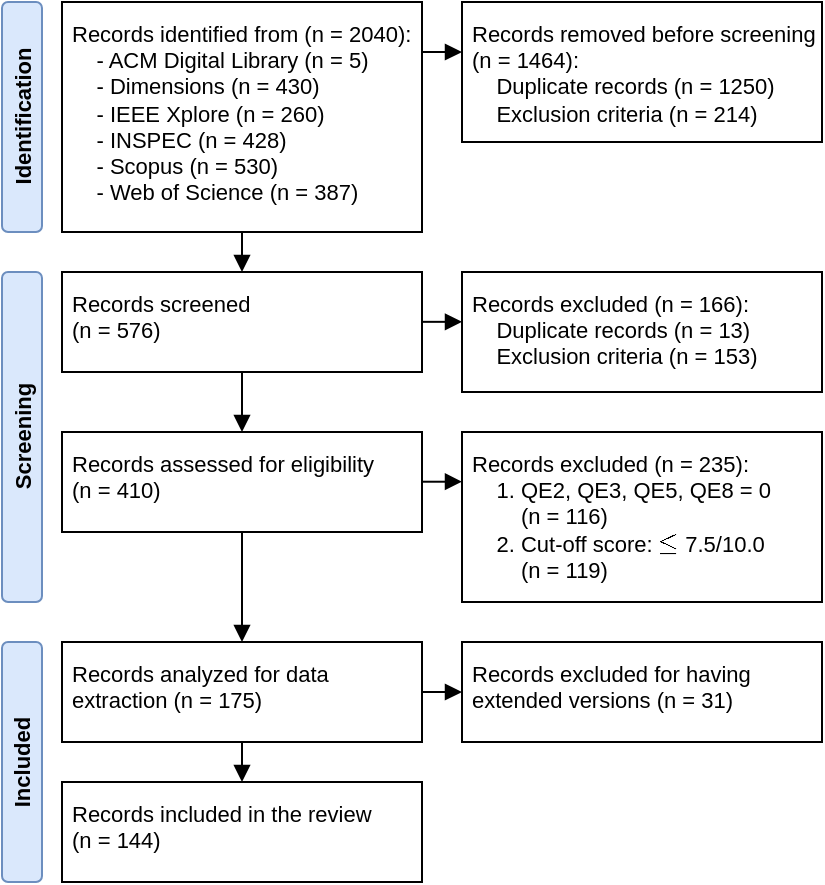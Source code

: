 <mxfile version="19.0.3" type="device"><diagram id="-SvZJyCZ2oTWPze2D8M6" name="selection"><mxGraphModel dx="865" dy="534" grid="1" gridSize="5" guides="1" tooltips="1" connect="1" arrows="1" fold="1" page="1" pageScale="1" pageWidth="827" pageHeight="1169" math="1" shadow="0"><root><mxCell id="0"/><mxCell id="1" parent="0"/><mxCell id="rofuksAHTLjdw5w64DGp-1" value="&lt;b style=&quot;font-size: 11px;&quot;&gt;Identification&lt;/b&gt;" style="rounded=1;whiteSpace=wrap;html=1;rotation=-90;fontSize=11;fillColor=#dae8fc;strokeColor=#6c8ebf;" parent="1" vertex="1"><mxGeometry x="-27.5" y="67.5" width="115" height="20" as="geometry"/></mxCell><mxCell id="rofuksAHTLjdw5w64DGp-8" style="edgeStyle=orthogonalEdgeStyle;rounded=0;orthogonalLoop=1;jettySize=auto;html=1;exitX=0.5;exitY=1;exitDx=0;exitDy=0;entryX=0.5;entryY=0;entryDx=0;entryDy=0;fontSize=11;endArrow=block;endFill=1;" parent="1" source="rofuksAHTLjdw5w64DGp-2" target="rofuksAHTLjdw5w64DGp-5" edge="1"><mxGeometry relative="1" as="geometry"/></mxCell><mxCell id="rofuksAHTLjdw5w64DGp-2" value="Records identified from (n = 2040):&lt;br style=&quot;font-size: 11px&quot;&gt;&amp;nbsp; &amp;nbsp; - ACM Digital Library (n = 5)&lt;br style=&quot;font-size: 11px&quot;&gt;&amp;nbsp; &amp;nbsp; - Dimensions (n = 430)&lt;br style=&quot;font-size: 11px&quot;&gt;&amp;nbsp; &amp;nbsp; - IEEE Xplore (n = 260)&lt;br style=&quot;font-size: 11px&quot;&gt;&amp;nbsp; &amp;nbsp; - INSPEC (n = 428)&lt;br style=&quot;font-size: 11px&quot;&gt;&amp;nbsp; &amp;nbsp; - Scopus (n = 530)&lt;br style=&quot;font-size: 11px&quot;&gt;&amp;nbsp; &amp;nbsp; - Web of Science (n = 387)" style="rounded=0;whiteSpace=wrap;html=1;align=left;spacing=5;fontSize=11;verticalAlign=top;" parent="1" vertex="1"><mxGeometry x="50" y="20" width="180" height="115" as="geometry"/></mxCell><mxCell id="rofuksAHTLjdw5w64DGp-3" value="Records removed before screening (n = 1464):&lt;br style=&quot;font-size: 11px&quot;&gt;&amp;nbsp; &amp;nbsp; Duplicate records (n = 1250)&lt;br style=&quot;font-size: 11px&quot;&gt;&amp;nbsp; &amp;nbsp; Exclusion criteria (n = 214)" style="rounded=0;whiteSpace=wrap;html=1;align=left;spacing=5;fontSize=11;verticalAlign=top;" parent="1" vertex="1"><mxGeometry x="250" y="20" width="180" height="70" as="geometry"/></mxCell><mxCell id="rofuksAHTLjdw5w64DGp-12" style="edgeStyle=orthogonalEdgeStyle;rounded=0;orthogonalLoop=1;jettySize=auto;html=1;exitX=0.5;exitY=1;exitDx=0;exitDy=0;entryX=0.5;entryY=0;entryDx=0;entryDy=0;fontSize=11;endArrow=block;endFill=1;" parent="1" source="rofuksAHTLjdw5w64DGp-5" target="rofuksAHTLjdw5w64DGp-9" edge="1"><mxGeometry relative="1" as="geometry"/></mxCell><mxCell id="rofuksAHTLjdw5w64DGp-5" value="Records screened&lt;br&gt;(n = 576)" style="rounded=0;whiteSpace=wrap;html=1;align=left;spacing=5;fontSize=11;verticalAlign=top;" parent="1" vertex="1"><mxGeometry x="50" y="155" width="180" height="50" as="geometry"/></mxCell><mxCell id="rofuksAHTLjdw5w64DGp-6" value="Records excluded (n = 166):&lt;br&gt;&amp;nbsp; &amp;nbsp; Duplicate records (n = 13)&lt;br&gt;&amp;nbsp; &amp;nbsp; Exclusion criteria (n = 153)" style="rounded=0;whiteSpace=wrap;html=1;align=left;spacing=5;fontSize=11;verticalAlign=top;" parent="1" vertex="1"><mxGeometry x="250" y="155" width="180" height="60" as="geometry"/></mxCell><mxCell id="rofuksAHTLjdw5w64DGp-17" style="edgeStyle=orthogonalEdgeStyle;rounded=0;orthogonalLoop=1;jettySize=auto;html=1;exitX=0.5;exitY=1;exitDx=0;exitDy=0;entryX=0.5;entryY=0;entryDx=0;entryDy=0;fontSize=11;endArrow=block;endFill=1;" parent="1" source="rofuksAHTLjdw5w64DGp-9" target="rofuksAHTLjdw5w64DGp-16" edge="1"><mxGeometry relative="1" as="geometry"/></mxCell><mxCell id="rofuksAHTLjdw5w64DGp-9" value="Records assessed for eligibility&lt;br&gt;(n = 410)" style="rounded=0;whiteSpace=wrap;html=1;align=left;spacing=5;fontSize=11;verticalAlign=top;" parent="1" vertex="1"><mxGeometry x="50" y="235" width="180" height="50" as="geometry"/></mxCell><mxCell id="rofuksAHTLjdw5w64DGp-10" value="Records excluded (n = 235):&lt;br&gt;&amp;nbsp; &amp;nbsp; 1. QE2, QE3, QE5, QE8 = 0&lt;br&gt;&amp;nbsp; &amp;nbsp; &amp;nbsp; &amp;nbsp; (n = 116)&lt;br&gt;&amp;nbsp; &amp;nbsp; 2. Cut-off score: \(\leq\) 7.5/10.0&lt;br&gt;&amp;nbsp; &amp;nbsp; &amp;nbsp; &amp;nbsp; (n = 119)" style="rounded=0;whiteSpace=wrap;html=1;align=left;spacing=5;fontSize=11;verticalAlign=top;" parent="1" vertex="1"><mxGeometry x="250" y="235" width="180" height="85" as="geometry"/></mxCell><mxCell id="rofuksAHTLjdw5w64DGp-15" value="&lt;b style=&quot;font-size: 11px;&quot;&gt;Screening&lt;/b&gt;" style="rounded=1;whiteSpace=wrap;html=1;rotation=-90;fontSize=11;fillColor=#dae8fc;strokeColor=#6c8ebf;" parent="1" vertex="1"><mxGeometry x="-52.5" y="227.5" width="165" height="20" as="geometry"/></mxCell><mxCell id="MXCxdQ8cpraDthWH_o_3-9" style="edgeStyle=none;rounded=0;orthogonalLoop=1;jettySize=auto;html=1;exitX=0.5;exitY=1;exitDx=0;exitDy=0;entryX=0.5;entryY=0;entryDx=0;entryDy=0;endArrow=block;endFill=1;" edge="1" parent="1" source="rofuksAHTLjdw5w64DGp-16" target="MXCxdQ8cpraDthWH_o_3-8"><mxGeometry relative="1" as="geometry"/></mxCell><mxCell id="rofuksAHTLjdw5w64DGp-16" value="Records analyzed for data extraction (n = 175)" style="rounded=0;whiteSpace=wrap;html=1;align=left;spacing=5;fontSize=11;verticalAlign=top;" parent="1" vertex="1"><mxGeometry x="50" y="340" width="180" height="50" as="geometry"/></mxCell><mxCell id="rofuksAHTLjdw5w64DGp-18" value="&lt;b style=&quot;font-size: 11px;&quot;&gt;Included&lt;/b&gt;" style="rounded=1;whiteSpace=wrap;html=1;rotation=-90;fontSize=11;fillColor=#dae8fc;strokeColor=#6c8ebf;" parent="1" vertex="1"><mxGeometry x="-30" y="390" width="120" height="20" as="geometry"/></mxCell><mxCell id="MXCxdQ8cpraDthWH_o_3-1" value="Records excluded for having extended versions (n = 31)" style="rounded=0;whiteSpace=wrap;html=1;align=left;spacing=5;fontSize=11;verticalAlign=top;" vertex="1" parent="1"><mxGeometry x="250" y="340" width="180" height="50" as="geometry"/></mxCell><mxCell id="MXCxdQ8cpraDthWH_o_3-4" style="rounded=0;orthogonalLoop=1;jettySize=auto;html=1;exitX=1;exitY=0.5;exitDx=0;exitDy=0;startArrow=none;startFill=0;endArrow=block;endFill=1;" edge="1" parent="1"><mxGeometry relative="1" as="geometry"><mxPoint x="250" y="45" as="targetPoint"/><mxPoint x="230" y="45" as="sourcePoint"/></mxGeometry></mxCell><mxCell id="MXCxdQ8cpraDthWH_o_3-5" style="rounded=0;orthogonalLoop=1;jettySize=auto;html=1;exitX=1;exitY=0.5;exitDx=0;exitDy=0;startArrow=none;startFill=0;endArrow=block;endFill=1;" edge="1" parent="1"><mxGeometry relative="1" as="geometry"><mxPoint x="250" y="179.92" as="targetPoint"/><mxPoint x="230" y="179.92" as="sourcePoint"/></mxGeometry></mxCell><mxCell id="MXCxdQ8cpraDthWH_o_3-6" style="rounded=0;orthogonalLoop=1;jettySize=auto;html=1;exitX=1;exitY=0.5;exitDx=0;exitDy=0;startArrow=none;startFill=0;endArrow=block;endFill=1;" edge="1" parent="1"><mxGeometry relative="1" as="geometry"><mxPoint x="250" y="259.86" as="targetPoint"/><mxPoint x="230" y="259.86" as="sourcePoint"/></mxGeometry></mxCell><mxCell id="MXCxdQ8cpraDthWH_o_3-7" style="rounded=0;orthogonalLoop=1;jettySize=auto;html=1;exitX=1;exitY=0.5;exitDx=0;exitDy=0;startArrow=none;startFill=0;endArrow=block;endFill=1;" edge="1" parent="1"><mxGeometry relative="1" as="geometry"><mxPoint x="250" y="365" as="targetPoint"/><mxPoint x="230" y="365" as="sourcePoint"/></mxGeometry></mxCell><mxCell id="MXCxdQ8cpraDthWH_o_3-8" value="Records included in the review&lt;br&gt;(n = 144)" style="rounded=0;whiteSpace=wrap;html=1;align=left;spacing=5;fontSize=11;verticalAlign=top;" vertex="1" parent="1"><mxGeometry x="50" y="410" width="180" height="50" as="geometry"/></mxCell></root></mxGraphModel></diagram></mxfile>